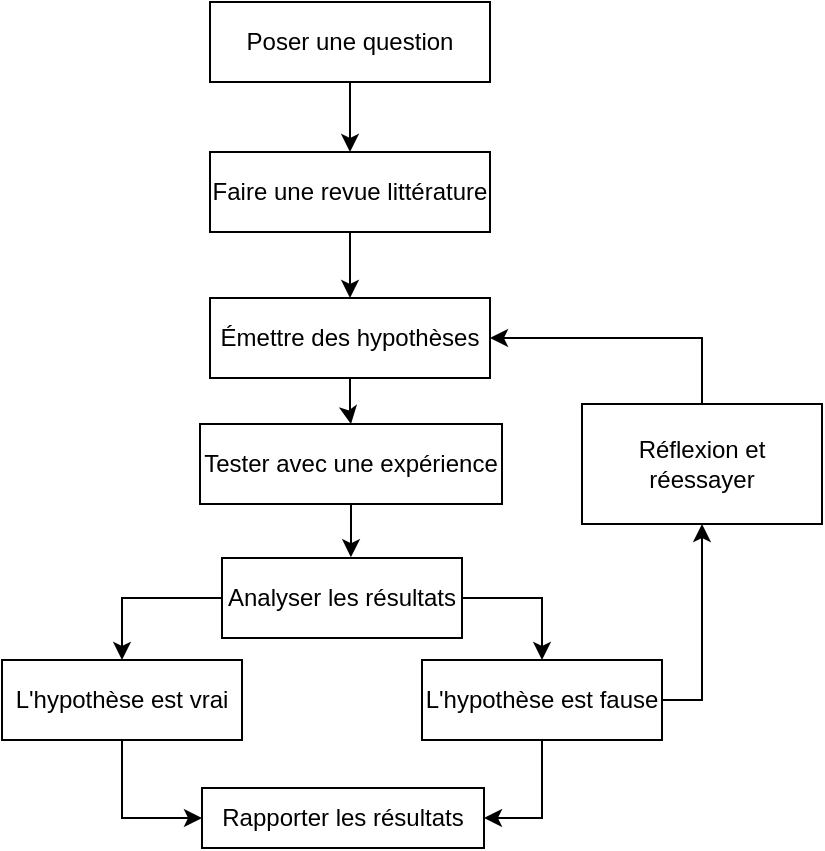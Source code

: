 <mxfile version="21.2.9" type="device">
  <diagram name="Page-1" id="TdMP7RXxZ5fVctfMn1uE">
    <mxGraphModel dx="768" dy="434" grid="1" gridSize="10" guides="1" tooltips="1" connect="1" arrows="1" fold="1" page="1" pageScale="1" pageWidth="827" pageHeight="1169" math="0" shadow="0">
      <root>
        <mxCell id="0" />
        <mxCell id="1" parent="0" />
        <mxCell id="NCH8o113N83UNr_NgnJS-5" style="edgeStyle=orthogonalEdgeStyle;rounded=0;orthogonalLoop=1;jettySize=auto;html=1;entryX=0.5;entryY=0;entryDx=0;entryDy=0;" edge="1" parent="1" source="NCH8o113N83UNr_NgnJS-1" target="NCH8o113N83UNr_NgnJS-2">
          <mxGeometry relative="1" as="geometry" />
        </mxCell>
        <mxCell id="NCH8o113N83UNr_NgnJS-1" value="Poser une question" style="rounded=0;whiteSpace=wrap;html=1;" vertex="1" parent="1">
          <mxGeometry x="344" y="149" width="140" height="40" as="geometry" />
        </mxCell>
        <mxCell id="NCH8o113N83UNr_NgnJS-6" style="edgeStyle=orthogonalEdgeStyle;rounded=0;orthogonalLoop=1;jettySize=auto;html=1;entryX=0.5;entryY=0;entryDx=0;entryDy=0;" edge="1" parent="1" source="NCH8o113N83UNr_NgnJS-2" target="NCH8o113N83UNr_NgnJS-3">
          <mxGeometry relative="1" as="geometry" />
        </mxCell>
        <mxCell id="NCH8o113N83UNr_NgnJS-2" value="Faire une revue littérature" style="rounded=0;whiteSpace=wrap;html=1;" vertex="1" parent="1">
          <mxGeometry x="344" y="224" width="140" height="40" as="geometry" />
        </mxCell>
        <mxCell id="NCH8o113N83UNr_NgnJS-20" style="edgeStyle=orthogonalEdgeStyle;rounded=0;orthogonalLoop=1;jettySize=auto;html=1;" edge="1" parent="1" source="NCH8o113N83UNr_NgnJS-3" target="NCH8o113N83UNr_NgnJS-4">
          <mxGeometry relative="1" as="geometry" />
        </mxCell>
        <mxCell id="NCH8o113N83UNr_NgnJS-3" value="Émettre des hypothèses" style="rounded=0;whiteSpace=wrap;html=1;" vertex="1" parent="1">
          <mxGeometry x="344" y="297" width="140" height="40" as="geometry" />
        </mxCell>
        <mxCell id="NCH8o113N83UNr_NgnJS-13" style="edgeStyle=orthogonalEdgeStyle;rounded=0;orthogonalLoop=1;jettySize=auto;html=1;entryX=0.537;entryY=-0.01;entryDx=0;entryDy=0;entryPerimeter=0;" edge="1" parent="1" source="NCH8o113N83UNr_NgnJS-4" target="NCH8o113N83UNr_NgnJS-8">
          <mxGeometry relative="1" as="geometry" />
        </mxCell>
        <mxCell id="NCH8o113N83UNr_NgnJS-4" value="Tester avec une expérience" style="rounded=0;whiteSpace=wrap;html=1;" vertex="1" parent="1">
          <mxGeometry x="339" y="360" width="151" height="40" as="geometry" />
        </mxCell>
        <mxCell id="NCH8o113N83UNr_NgnJS-14" style="edgeStyle=orthogonalEdgeStyle;rounded=0;orthogonalLoop=1;jettySize=auto;html=1;entryX=0.5;entryY=0;entryDx=0;entryDy=0;exitX=0;exitY=0.5;exitDx=0;exitDy=0;" edge="1" parent="1" source="NCH8o113N83UNr_NgnJS-8" target="NCH8o113N83UNr_NgnJS-9">
          <mxGeometry relative="1" as="geometry" />
        </mxCell>
        <mxCell id="NCH8o113N83UNr_NgnJS-15" style="edgeStyle=orthogonalEdgeStyle;rounded=0;orthogonalLoop=1;jettySize=auto;html=1;entryX=0.5;entryY=0;entryDx=0;entryDy=0;exitX=1;exitY=0.5;exitDx=0;exitDy=0;" edge="1" parent="1" source="NCH8o113N83UNr_NgnJS-8" target="NCH8o113N83UNr_NgnJS-10">
          <mxGeometry relative="1" as="geometry" />
        </mxCell>
        <mxCell id="NCH8o113N83UNr_NgnJS-8" value="Analyser les résultats" style="rounded=0;whiteSpace=wrap;html=1;" vertex="1" parent="1">
          <mxGeometry x="350" y="427" width="120" height="40" as="geometry" />
        </mxCell>
        <mxCell id="NCH8o113N83UNr_NgnJS-16" value="" style="edgeStyle=orthogonalEdgeStyle;rounded=0;orthogonalLoop=1;jettySize=auto;html=1;entryX=0;entryY=0.5;entryDx=0;entryDy=0;" edge="1" parent="1" source="NCH8o113N83UNr_NgnJS-9" target="NCH8o113N83UNr_NgnJS-11">
          <mxGeometry relative="1" as="geometry" />
        </mxCell>
        <mxCell id="NCH8o113N83UNr_NgnJS-9" value="L&#39;hypothèse est vrai" style="rounded=0;whiteSpace=wrap;html=1;" vertex="1" parent="1">
          <mxGeometry x="240" y="478" width="120" height="40" as="geometry" />
        </mxCell>
        <mxCell id="NCH8o113N83UNr_NgnJS-17" style="edgeStyle=orthogonalEdgeStyle;rounded=0;orthogonalLoop=1;jettySize=auto;html=1;entryX=1;entryY=0.5;entryDx=0;entryDy=0;" edge="1" parent="1" source="NCH8o113N83UNr_NgnJS-10" target="NCH8o113N83UNr_NgnJS-11">
          <mxGeometry relative="1" as="geometry" />
        </mxCell>
        <mxCell id="NCH8o113N83UNr_NgnJS-18" style="edgeStyle=orthogonalEdgeStyle;rounded=0;orthogonalLoop=1;jettySize=auto;html=1;entryX=0.5;entryY=1;entryDx=0;entryDy=0;exitX=1;exitY=0.5;exitDx=0;exitDy=0;" edge="1" parent="1" source="NCH8o113N83UNr_NgnJS-10" target="NCH8o113N83UNr_NgnJS-12">
          <mxGeometry relative="1" as="geometry" />
        </mxCell>
        <mxCell id="NCH8o113N83UNr_NgnJS-10" value="L&#39;hypothèse est fause" style="rounded=0;whiteSpace=wrap;html=1;" vertex="1" parent="1">
          <mxGeometry x="450" y="478" width="120" height="40" as="geometry" />
        </mxCell>
        <mxCell id="NCH8o113N83UNr_NgnJS-11" value="Rapporter les résultats" style="rounded=0;whiteSpace=wrap;html=1;" vertex="1" parent="1">
          <mxGeometry x="340" y="542" width="141" height="30" as="geometry" />
        </mxCell>
        <mxCell id="NCH8o113N83UNr_NgnJS-19" style="edgeStyle=orthogonalEdgeStyle;rounded=0;orthogonalLoop=1;jettySize=auto;html=1;entryX=1;entryY=0.5;entryDx=0;entryDy=0;exitX=0.5;exitY=0;exitDx=0;exitDy=0;" edge="1" parent="1" source="NCH8o113N83UNr_NgnJS-12" target="NCH8o113N83UNr_NgnJS-3">
          <mxGeometry relative="1" as="geometry" />
        </mxCell>
        <mxCell id="NCH8o113N83UNr_NgnJS-12" value="Réflexion et réessayer" style="rounded=0;whiteSpace=wrap;html=1;" vertex="1" parent="1">
          <mxGeometry x="530" y="350" width="120" height="60" as="geometry" />
        </mxCell>
      </root>
    </mxGraphModel>
  </diagram>
</mxfile>
